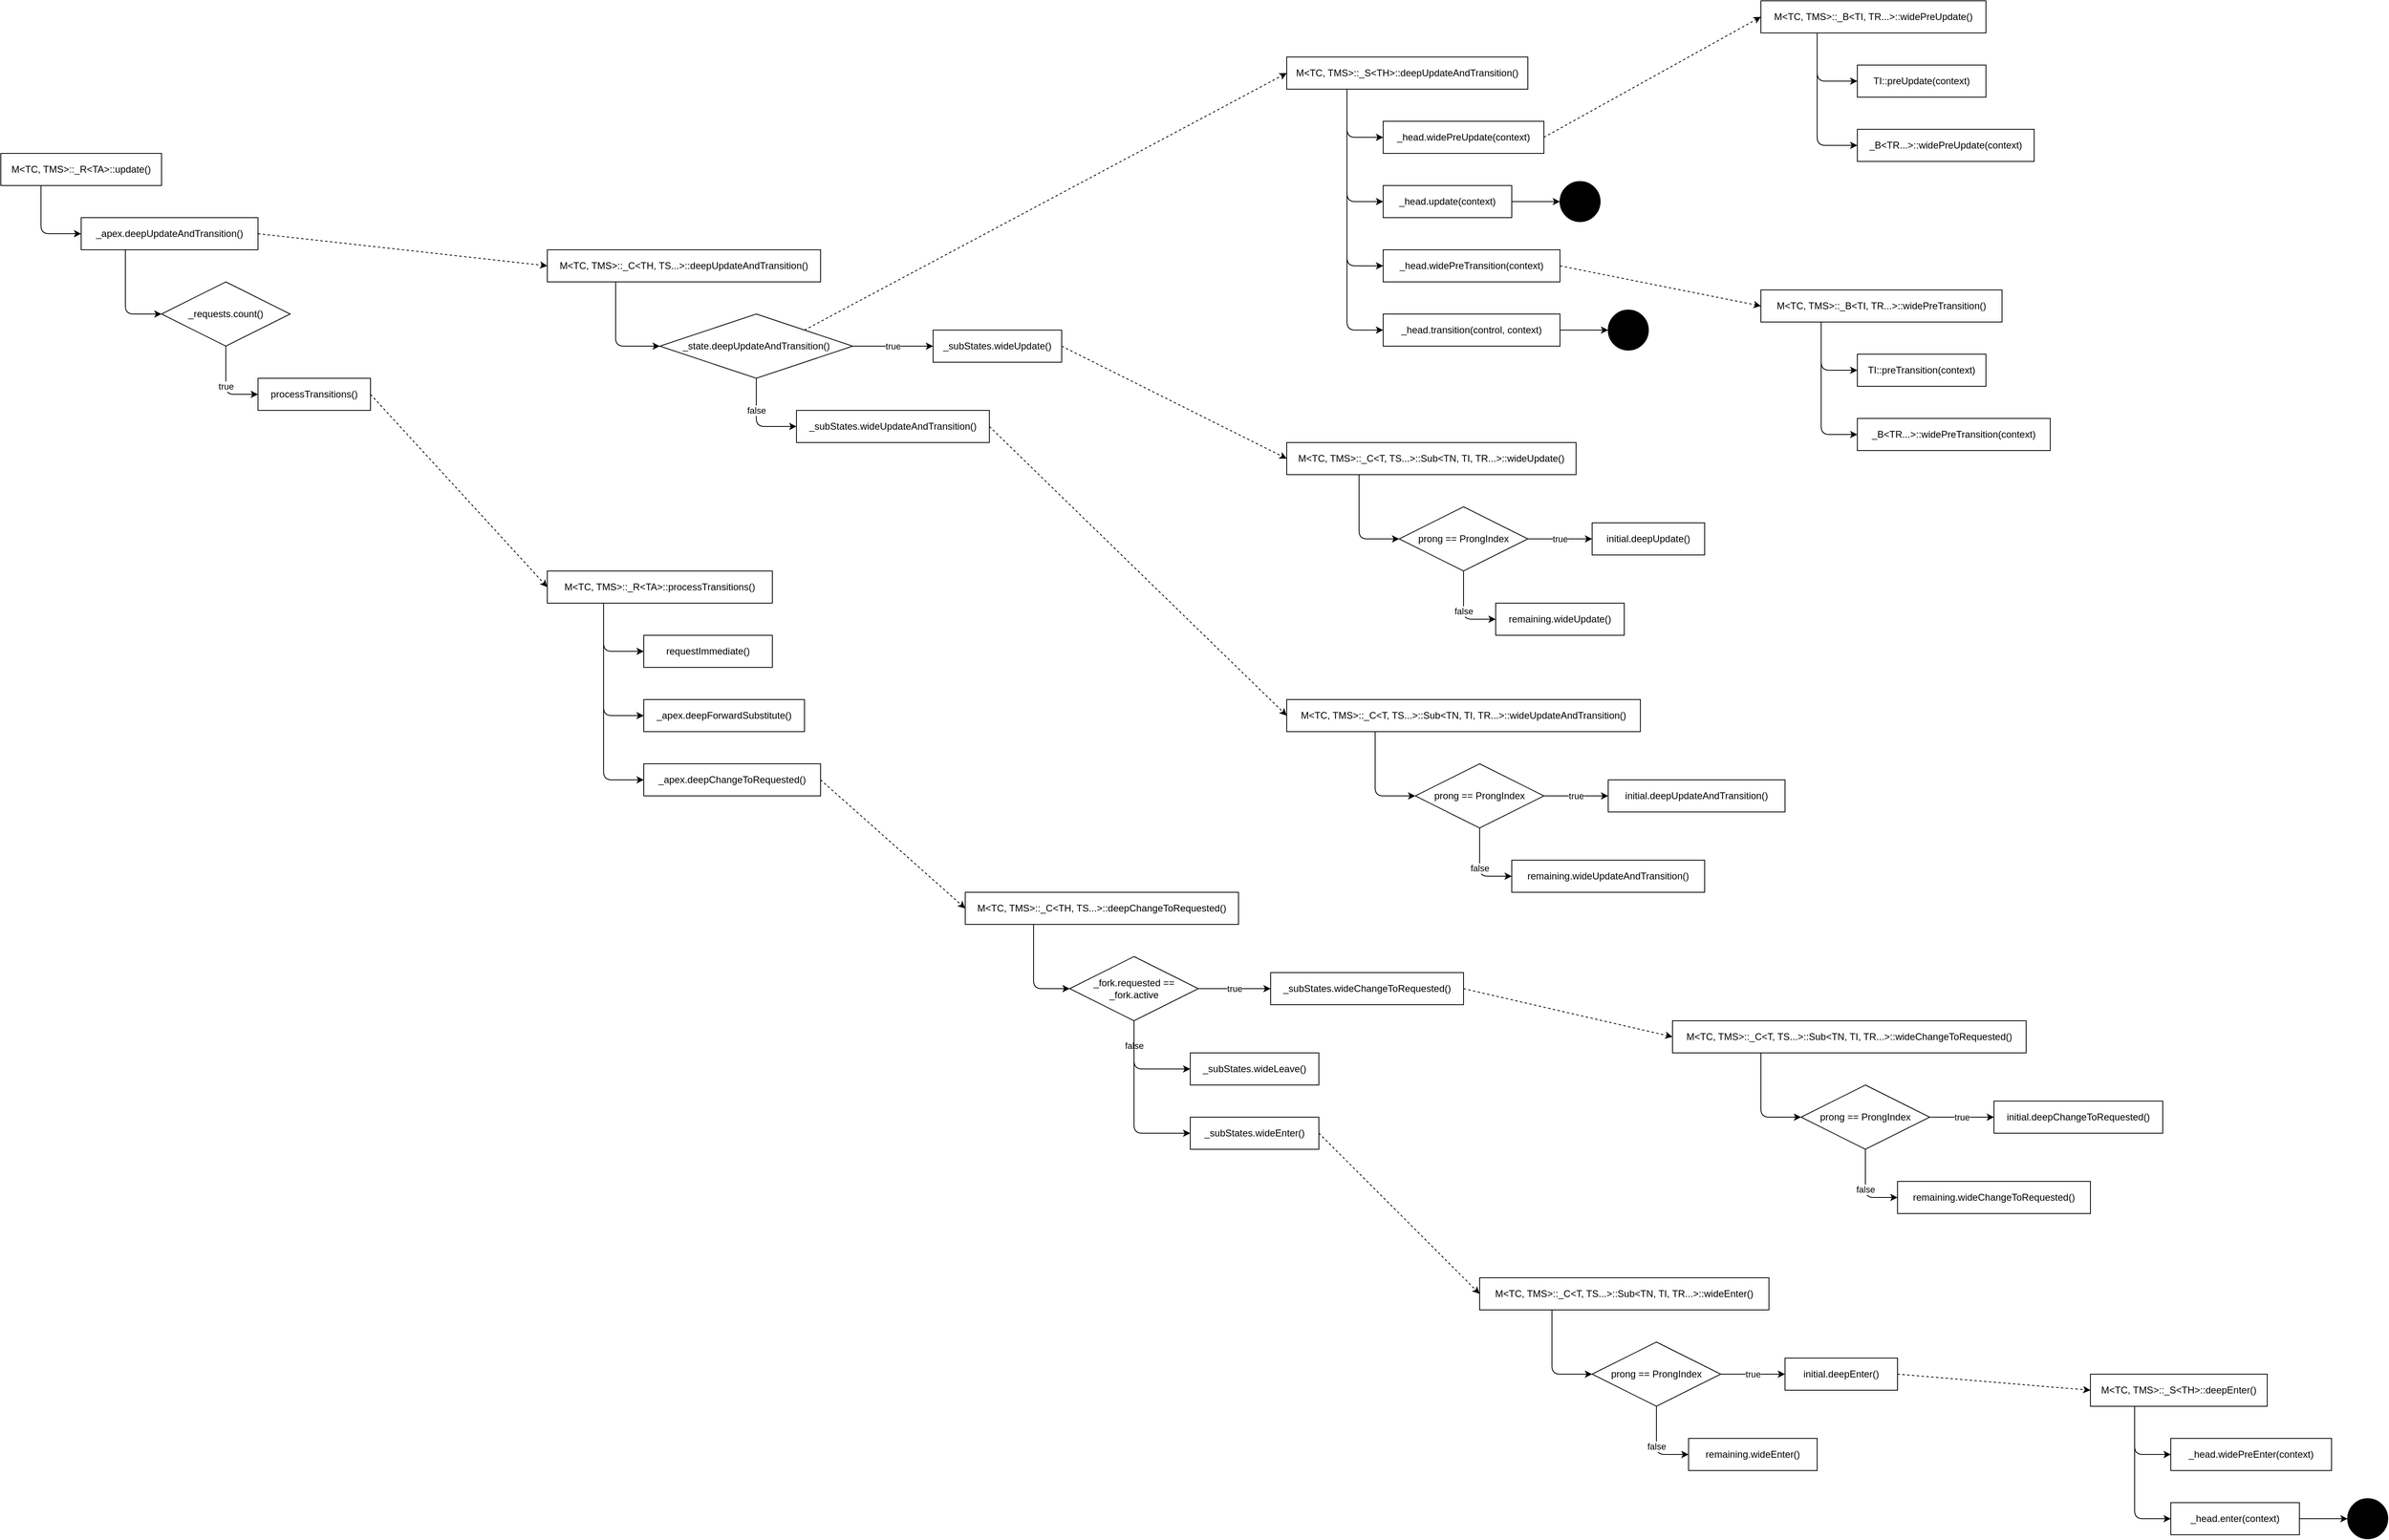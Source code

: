 <mxfile>
    <diagram id="JjKHXbfsi5SZyaeEA1-b" name="Page-1">
        <mxGraphModel dx="4660" dy="2020" grid="1" gridSize="10" guides="1" tooltips="1" connect="1" arrows="1" fold="1" page="0" pageScale="1" pageWidth="827" pageHeight="1169" math="0" shadow="0">
            <root>
                <mxCell id="0"/>
                <mxCell id="1" parent="0"/>
                <mxCell id="61" style="edgeStyle=orthogonalEdgeStyle;html=1;exitX=0.25;exitY=1;exitDx=0;exitDy=0;entryX=0;entryY=0.5;entryDx=0;entryDy=0;" edge="1" parent="1" source="2" target="60">
                    <mxGeometry relative="1" as="geometry"/>
                </mxCell>
                <mxCell id="2" value="M&amp;lt;TC, TMS&amp;gt;::_R&amp;lt;TA&amp;gt;::update()" style="rounded=0;whiteSpace=wrap;html=1;" vertex="1" parent="1">
                    <mxGeometry x="-800" y="200" width="200" height="40" as="geometry"/>
                </mxCell>
                <mxCell id="7" style="edgeStyle=orthogonalEdgeStyle;html=1;exitX=0.25;exitY=1;exitDx=0;exitDy=0;entryX=0;entryY=0.5;entryDx=0;entryDy=0;" edge="1" parent="1" source="3" target="6">
                    <mxGeometry relative="1" as="geometry"/>
                </mxCell>
                <mxCell id="3" value="M&amp;lt;TC, TMS&amp;gt;::_C&amp;lt;TH, TS...&amp;gt;::deepUpdateAndTransition()" style="rounded=0;whiteSpace=wrap;html=1;" vertex="1" parent="1">
                    <mxGeometry x="-120" y="320" width="340" height="40" as="geometry"/>
                </mxCell>
                <mxCell id="9" style="html=1;entryX=0;entryY=0.5;entryDx=0;entryDy=0;exitX=1;exitY=0;exitDx=0;exitDy=0;dashed=1" edge="1" parent="1" source="6" target="8">
                    <mxGeometry relative="1" as="geometry"/>
                </mxCell>
                <mxCell id="35" value="false" style="edgeStyle=orthogonalEdgeStyle;html=1;exitX=0.5;exitY=1;exitDx=0;exitDy=0;entryX=0;entryY=0.5;entryDx=0;entryDy=0;" edge="1" parent="1" source="6" target="34">
                    <mxGeometry x="-0.273" relative="1" as="geometry">
                        <mxPoint as="offset"/>
                    </mxGeometry>
                </mxCell>
                <mxCell id="37" value="true" style="edgeStyle=orthogonalEdgeStyle;html=1;entryX=0;entryY=0.5;entryDx=0;entryDy=0;" edge="1" parent="1" source="6" target="36">
                    <mxGeometry relative="1" as="geometry"/>
                </mxCell>
                <mxCell id="6" value="_state.deepUpdateAndTransition()" style="rhombus;whiteSpace=wrap;html=1;" vertex="1" parent="1">
                    <mxGeometry x="20" y="400" width="240" height="80" as="geometry"/>
                </mxCell>
                <mxCell id="17" style="edgeStyle=orthogonalEdgeStyle;html=1;exitX=0.25;exitY=1;exitDx=0;exitDy=0;entryX=0;entryY=0.5;entryDx=0;entryDy=0;" edge="1" parent="1" source="8" target="13">
                    <mxGeometry relative="1" as="geometry"/>
                </mxCell>
                <mxCell id="18" style="edgeStyle=orthogonalEdgeStyle;html=1;exitX=0.25;exitY=1;exitDx=0;exitDy=0;entryX=0;entryY=0.5;entryDx=0;entryDy=0;" edge="1" parent="1" source="8" target="14">
                    <mxGeometry relative="1" as="geometry"/>
                </mxCell>
                <mxCell id="19" style="edgeStyle=orthogonalEdgeStyle;html=1;exitX=0.25;exitY=1;exitDx=0;exitDy=0;entryX=0;entryY=0.5;entryDx=0;entryDy=0;" edge="1" parent="1" source="8" target="15">
                    <mxGeometry relative="1" as="geometry"/>
                </mxCell>
                <mxCell id="20" style="edgeStyle=orthogonalEdgeStyle;html=1;exitX=0.25;exitY=1;exitDx=0;exitDy=0;entryX=0;entryY=0.5;entryDx=0;entryDy=0;" edge="1" parent="1" source="8" target="16">
                    <mxGeometry relative="1" as="geometry"/>
                </mxCell>
                <mxCell id="8" value="M&amp;lt;TC, TMS&amp;gt;::_S&amp;lt;TH&amp;gt;::deepUpdateAndTransition()" style="rounded=0;whiteSpace=wrap;html=1;" vertex="1" parent="1">
                    <mxGeometry x="800" y="80" width="300" height="40" as="geometry"/>
                </mxCell>
                <mxCell id="13" value="_head.widePreUpdate(context)" style="rounded=0;whiteSpace=wrap;html=1;" vertex="1" parent="1">
                    <mxGeometry x="920" y="160" width="200" height="40" as="geometry"/>
                </mxCell>
                <mxCell id="55" style="edgeStyle=orthogonalEdgeStyle;html=1;entryX=0;entryY=0.5;entryDx=0;entryDy=0;" edge="1" parent="1" source="14" target="54">
                    <mxGeometry relative="1" as="geometry"/>
                </mxCell>
                <mxCell id="14" value="_head.update(context)" style="rounded=0;whiteSpace=wrap;html=1;" vertex="1" parent="1">
                    <mxGeometry x="920" y="240" width="160" height="40" as="geometry"/>
                </mxCell>
                <mxCell id="15" value="_head.widePreTransition(context)" style="rounded=0;whiteSpace=wrap;html=1;" vertex="1" parent="1">
                    <mxGeometry x="920" y="320" width="220" height="40" as="geometry"/>
                </mxCell>
                <mxCell id="16" value="_head.transition(control, context)" style="rounded=0;whiteSpace=wrap;html=1;" vertex="1" parent="1">
                    <mxGeometry x="920" y="400" width="220" height="40" as="geometry"/>
                </mxCell>
                <mxCell id="25" style="edgeStyle=orthogonalEdgeStyle;html=1;exitX=0.25;exitY=1;exitDx=0;exitDy=0;entryX=0;entryY=0.5;entryDx=0;entryDy=0;" edge="1" parent="1" source="21" target="23">
                    <mxGeometry relative="1" as="geometry"/>
                </mxCell>
                <mxCell id="26" style="edgeStyle=orthogonalEdgeStyle;html=1;exitX=0.25;exitY=1;exitDx=0;exitDy=0;entryX=0;entryY=0.5;entryDx=0;entryDy=0;" edge="1" parent="1" source="21" target="24">
                    <mxGeometry relative="1" as="geometry"/>
                </mxCell>
                <mxCell id="21" value="M&amp;lt;TC, TMS&amp;gt;::_B&amp;lt;TI, TR...&amp;gt;::widePreUpdate()" style="rounded=0;whiteSpace=wrap;html=1;" vertex="1" parent="1">
                    <mxGeometry x="1390" y="10" width="280" height="40" as="geometry"/>
                </mxCell>
                <mxCell id="22" style="html=1;entryX=0;entryY=0.5;entryDx=0;entryDy=0;exitX=1;exitY=0.5;exitDx=0;exitDy=0;dashed=1" edge="1" parent="1" source="13" target="21">
                    <mxGeometry relative="1" as="geometry">
                        <mxPoint x="1180" y="100" as="sourcePoint"/>
                        <mxPoint x="1400" y="160" as="targetPoint"/>
                    </mxGeometry>
                </mxCell>
                <mxCell id="23" value="TI::preUpdate(context)" style="rounded=0;whiteSpace=wrap;html=1;" vertex="1" parent="1">
                    <mxGeometry x="1510" y="90" width="160" height="40" as="geometry"/>
                </mxCell>
                <mxCell id="24" value="_B&amp;lt;TR...&amp;gt;::widePreUpdate(context)" style="rounded=0;whiteSpace=wrap;html=1;" vertex="1" parent="1">
                    <mxGeometry x="1510" y="170" width="220" height="40" as="geometry"/>
                </mxCell>
                <mxCell id="27" style="edgeStyle=orthogonalEdgeStyle;html=1;exitX=0.25;exitY=1;exitDx=0;exitDy=0;entryX=0;entryY=0.5;entryDx=0;entryDy=0;" edge="1" parent="1" source="29" target="30">
                    <mxGeometry relative="1" as="geometry"/>
                </mxCell>
                <mxCell id="28" style="edgeStyle=orthogonalEdgeStyle;html=1;exitX=0.25;exitY=1;exitDx=0;exitDy=0;entryX=0;entryY=0.5;entryDx=0;entryDy=0;" edge="1" parent="1" source="29" target="31">
                    <mxGeometry relative="1" as="geometry"/>
                </mxCell>
                <mxCell id="29" value="M&amp;lt;TC, TMS&amp;gt;::_B&amp;lt;TI, TR...&amp;gt;::widePreTransition()" style="rounded=0;whiteSpace=wrap;html=1;" vertex="1" parent="1">
                    <mxGeometry x="1390" y="370" width="300" height="40" as="geometry"/>
                </mxCell>
                <mxCell id="30" value="TI::preTransition(context)" style="rounded=0;whiteSpace=wrap;html=1;" vertex="1" parent="1">
                    <mxGeometry x="1510" y="450" width="160" height="40" as="geometry"/>
                </mxCell>
                <mxCell id="31" value="_B&amp;lt;TR...&amp;gt;::widePreTransition(context)" style="rounded=0;whiteSpace=wrap;html=1;" vertex="1" parent="1">
                    <mxGeometry x="1510" y="530" width="240" height="40" as="geometry"/>
                </mxCell>
                <mxCell id="32" style="html=1;entryX=0;entryY=0.5;entryDx=0;entryDy=0;exitX=1;exitY=0.5;exitDx=0;exitDy=0;dashed=1" edge="1" parent="1" source="15" target="29">
                    <mxGeometry relative="1" as="geometry">
                        <mxPoint x="1120" y="280" as="sourcePoint"/>
                        <mxPoint x="1400" as="targetPoint"/>
                    </mxGeometry>
                </mxCell>
                <mxCell id="34" value="_subStates.wideUpdateAndTransition()" style="rounded=0;whiteSpace=wrap;html=1;" vertex="1" parent="1">
                    <mxGeometry x="190" y="520" width="240" height="40" as="geometry"/>
                </mxCell>
                <mxCell id="36" value="_subStates.wideUpdate()" style="rounded=0;whiteSpace=wrap;html=1;" vertex="1" parent="1">
                    <mxGeometry x="360" y="420" width="160" height="40" as="geometry"/>
                </mxCell>
                <mxCell id="53" style="edgeStyle=orthogonalEdgeStyle;html=1;exitX=0.25;exitY=1;exitDx=0;exitDy=0;entryX=0;entryY=0.5;entryDx=0;entryDy=0;" edge="1" parent="1" source="38" target="50">
                    <mxGeometry relative="1" as="geometry"/>
                </mxCell>
                <mxCell id="38" value="M&amp;lt;TC, TMS&amp;gt;::_C&amp;lt;T, TS...&amp;gt;::Sub&amp;lt;TN, TI, TR...&amp;gt;::wideUpdate()" style="rounded=0;whiteSpace=wrap;html=1;" vertex="1" parent="1">
                    <mxGeometry x="800" y="560" width="360" height="40" as="geometry"/>
                </mxCell>
                <mxCell id="39" style="html=1;entryX=0;entryY=0.5;entryDx=0;entryDy=0;exitX=1;exitY=0.5;exitDx=0;exitDy=0;dashed=1" edge="1" parent="1" source="36" target="38">
                    <mxGeometry relative="1" as="geometry">
                        <mxPoint x="210" y="430" as="sourcePoint"/>
                        <mxPoint x="810" y="110" as="targetPoint"/>
                    </mxGeometry>
                </mxCell>
                <mxCell id="43" style="edgeStyle=orthogonalEdgeStyle;html=1;exitX=0.25;exitY=1;exitDx=0;exitDy=0;entryX=0;entryY=0.5;entryDx=0;entryDy=0;" edge="1" parent="1" source="40" target="42">
                    <mxGeometry relative="1" as="geometry"/>
                </mxCell>
                <mxCell id="40" value="M&amp;lt;TC, TMS&amp;gt;::_C&amp;lt;T, TS...&amp;gt;::Sub&amp;lt;TN, TI, TR...&amp;gt;::wideUpdateAndTransition()" style="rounded=0;whiteSpace=wrap;html=1;" vertex="1" parent="1">
                    <mxGeometry x="800" y="880" width="440" height="40" as="geometry"/>
                </mxCell>
                <mxCell id="41" style="html=1;entryX=0;entryY=0.5;entryDx=0;entryDy=0;exitX=1;exitY=0.5;exitDx=0;exitDy=0;dashed=1" edge="1" parent="1" source="34" target="40">
                    <mxGeometry relative="1" as="geometry">
                        <mxPoint x="530" y="450" as="sourcePoint"/>
                        <mxPoint x="810" y="590" as="targetPoint"/>
                    </mxGeometry>
                </mxCell>
                <mxCell id="45" value="true" style="edgeStyle=orthogonalEdgeStyle;html=1;exitX=1;exitY=0.5;exitDx=0;exitDy=0;" edge="1" parent="1" source="42" target="44">
                    <mxGeometry relative="1" as="geometry"/>
                </mxCell>
                <mxCell id="47" value="false" style="edgeStyle=orthogonalEdgeStyle;html=1;exitX=0.5;exitY=1;exitDx=0;exitDy=0;entryX=0;entryY=0.5;entryDx=0;entryDy=0;" edge="1" parent="1" source="42" target="46">
                    <mxGeometry relative="1" as="geometry"/>
                </mxCell>
                <mxCell id="42" value="prong == ProngIndex" style="rhombus;whiteSpace=wrap;html=1;" vertex="1" parent="1">
                    <mxGeometry x="960" y="960" width="160" height="80" as="geometry"/>
                </mxCell>
                <mxCell id="44" value="initial.deepUpdateAndTransition()" style="rounded=0;whiteSpace=wrap;html=1;" vertex="1" parent="1">
                    <mxGeometry x="1200" y="980" width="220" height="40" as="geometry"/>
                </mxCell>
                <mxCell id="46" value="remaining.wideUpdateAndTransition()" style="rounded=0;whiteSpace=wrap;html=1;" vertex="1" parent="1">
                    <mxGeometry x="1080" y="1080" width="240" height="40" as="geometry"/>
                </mxCell>
                <mxCell id="48" value="true" style="edgeStyle=orthogonalEdgeStyle;html=1;exitX=1;exitY=0.5;exitDx=0;exitDy=0;" edge="1" parent="1" source="50" target="51">
                    <mxGeometry relative="1" as="geometry"/>
                </mxCell>
                <mxCell id="49" value="false" style="edgeStyle=orthogonalEdgeStyle;html=1;exitX=0.5;exitY=1;exitDx=0;exitDy=0;entryX=0;entryY=0.5;entryDx=0;entryDy=0;" edge="1" parent="1" source="50" target="52">
                    <mxGeometry relative="1" as="geometry"/>
                </mxCell>
                <mxCell id="50" value="prong == ProngIndex" style="rhombus;whiteSpace=wrap;html=1;" vertex="1" parent="1">
                    <mxGeometry x="940" y="640" width="160" height="80" as="geometry"/>
                </mxCell>
                <mxCell id="51" value="initial.deepUpdate()" style="rounded=0;whiteSpace=wrap;html=1;" vertex="1" parent="1">
                    <mxGeometry x="1180" y="660" width="140" height="40" as="geometry"/>
                </mxCell>
                <mxCell id="52" value="remaining.wideUpdate()" style="rounded=0;whiteSpace=wrap;html=1;" vertex="1" parent="1">
                    <mxGeometry x="1060" y="760" width="160" height="40" as="geometry"/>
                </mxCell>
                <mxCell id="54" value="" style="ellipse;whiteSpace=wrap;html=1;aspect=fixed;fillColor=#000000;" vertex="1" parent="1">
                    <mxGeometry x="1140" y="235" width="50" height="50" as="geometry"/>
                </mxCell>
                <mxCell id="56" style="edgeStyle=orthogonalEdgeStyle;html=1;entryX=0;entryY=0.5;entryDx=0;entryDy=0;" edge="1" parent="1" target="57" source="16">
                    <mxGeometry relative="1" as="geometry">
                        <mxPoint x="1140" y="420" as="sourcePoint"/>
                    </mxGeometry>
                </mxCell>
                <mxCell id="57" value="" style="ellipse;whiteSpace=wrap;html=1;aspect=fixed;fillColor=#000000;" vertex="1" parent="1">
                    <mxGeometry x="1200" y="395" width="50" height="50" as="geometry"/>
                </mxCell>
                <mxCell id="64" style="edgeStyle=orthogonalEdgeStyle;html=1;exitX=0.25;exitY=1;exitDx=0;exitDy=0;entryX=0;entryY=0.5;entryDx=0;entryDy=0;" edge="1" parent="1" source="60" target="63">
                    <mxGeometry relative="1" as="geometry"/>
                </mxCell>
                <mxCell id="60" value="_apex.deepUpdateAndTransition()" style="rounded=0;whiteSpace=wrap;html=1;" vertex="1" parent="1">
                    <mxGeometry x="-700" y="280" width="220" height="40" as="geometry"/>
                </mxCell>
                <mxCell id="62" style="html=1;entryX=0;entryY=0.5;entryDx=0;entryDy=0;exitX=1;exitY=0.5;exitDx=0;exitDy=0;dashed=1" edge="1" parent="1" source="60" target="3">
                    <mxGeometry relative="1" as="geometry">
                        <mxPoint x="-380" y="410" as="sourcePoint"/>
                        <mxPoint x="-100" y="550" as="targetPoint"/>
                    </mxGeometry>
                </mxCell>
                <mxCell id="66" value="true" style="edgeStyle=orthogonalEdgeStyle;html=1;entryX=0;entryY=0.5;entryDx=0;entryDy=0;exitX=0.5;exitY=1;exitDx=0;exitDy=0;" edge="1" parent="1" source="63" target="65">
                    <mxGeometry relative="1" as="geometry">
                        <mxPoint x="-490" y="460" as="sourcePoint"/>
                    </mxGeometry>
                </mxCell>
                <mxCell id="63" value="_requests.count()" style="rhombus;whiteSpace=wrap;html=1;" vertex="1" parent="1">
                    <mxGeometry x="-600" y="360" width="160" height="80" as="geometry"/>
                </mxCell>
                <mxCell id="65" value="processTransitions()" style="rounded=0;whiteSpace=wrap;html=1;" vertex="1" parent="1">
                    <mxGeometry x="-480" y="480" width="140" height="40" as="geometry"/>
                </mxCell>
                <mxCell id="70" style="edgeStyle=orthogonalEdgeStyle;html=1;exitX=0.25;exitY=1;exitDx=0;exitDy=0;entryX=0;entryY=0.5;entryDx=0;entryDy=0;" edge="1" parent="1" source="67" target="69">
                    <mxGeometry relative="1" as="geometry"/>
                </mxCell>
                <mxCell id="72" style="edgeStyle=orthogonalEdgeStyle;html=1;exitX=0.25;exitY=1;exitDx=0;exitDy=0;entryX=0;entryY=0.5;entryDx=0;entryDy=0;" edge="1" parent="1" source="67" target="71">
                    <mxGeometry relative="1" as="geometry"/>
                </mxCell>
                <mxCell id="74" style="edgeStyle=orthogonalEdgeStyle;html=1;exitX=0.25;exitY=1;exitDx=0;exitDy=0;entryX=0;entryY=0.5;entryDx=0;entryDy=0;" edge="1" parent="1" source="67" target="73">
                    <mxGeometry relative="1" as="geometry"/>
                </mxCell>
                <mxCell id="67" value="M&amp;lt;TC, TMS&amp;gt;::_R&amp;lt;TA&amp;gt;::processTransitions()" style="rounded=0;whiteSpace=wrap;html=1;" vertex="1" parent="1">
                    <mxGeometry x="-120" y="720" width="280" height="40" as="geometry"/>
                </mxCell>
                <mxCell id="68" style="html=1;entryX=0;entryY=0.5;entryDx=0;entryDy=0;exitX=1;exitY=0.5;exitDx=0;exitDy=0;dashed=1" edge="1" parent="1" source="65" target="67">
                    <mxGeometry relative="1" as="geometry">
                        <mxPoint x="-340" y="560" as="sourcePoint"/>
                        <mxPoint x="20" y="600" as="targetPoint"/>
                    </mxGeometry>
                </mxCell>
                <mxCell id="69" value="requestImmediate()" style="rounded=0;whiteSpace=wrap;html=1;" vertex="1" parent="1">
                    <mxGeometry y="800" width="160" height="40" as="geometry"/>
                </mxCell>
                <mxCell id="71" value="_apex.deepForwardSubstitute()" style="rounded=0;whiteSpace=wrap;html=1;" vertex="1" parent="1">
                    <mxGeometry y="880" width="200" height="40" as="geometry"/>
                </mxCell>
                <mxCell id="73" value="_apex.deepChangeToRequested()" style="rounded=0;whiteSpace=wrap;html=1;" vertex="1" parent="1">
                    <mxGeometry y="960" width="220" height="40" as="geometry"/>
                </mxCell>
                <mxCell id="89" style="edgeStyle=orthogonalEdgeStyle;html=1;exitX=0.25;exitY=1;exitDx=0;exitDy=0;entryX=0;entryY=0.5;entryDx=0;entryDy=0;" edge="1" parent="1" source="75" target="88">
                    <mxGeometry relative="1" as="geometry"/>
                </mxCell>
                <mxCell id="75" value="M&amp;lt;TC, TMS&amp;gt;::_C&amp;lt;TH, TS...&amp;gt;::deepChangeToRequested()" style="rounded=0;whiteSpace=wrap;html=1;" vertex="1" parent="1">
                    <mxGeometry x="400" y="1120" width="340" height="40" as="geometry"/>
                </mxCell>
                <mxCell id="76" style="html=1;entryX=0;entryY=0.5;entryDx=0;entryDy=0;exitX=1;exitY=0.5;exitDx=0;exitDy=0;dashed=1" edge="1" parent="1" source="73" target="75">
                    <mxGeometry relative="1" as="geometry">
                        <mxPoint x="440" y="550" as="sourcePoint"/>
                        <mxPoint x="810" y="910" as="targetPoint"/>
                    </mxGeometry>
                </mxCell>
                <mxCell id="77" value="_subStates.wideChangeToRequested()" style="rounded=0;whiteSpace=wrap;html=1;" vertex="1" parent="1">
                    <mxGeometry x="780" y="1220" width="240" height="40" as="geometry"/>
                </mxCell>
                <mxCell id="87" style="edgeStyle=orthogonalEdgeStyle;html=1;exitX=0.25;exitY=1;exitDx=0;exitDy=0;entryX=0;entryY=0.5;entryDx=0;entryDy=0;" edge="1" parent="1" source="80" target="84">
                    <mxGeometry relative="1" as="geometry"/>
                </mxCell>
                <mxCell id="80" value="M&amp;lt;TC, TMS&amp;gt;::_C&amp;lt;T, TS...&amp;gt;::Sub&amp;lt;TN, TI, TR...&amp;gt;::wideChangeToRequested()" style="rounded=0;whiteSpace=wrap;html=1;" vertex="1" parent="1">
                    <mxGeometry x="1280" y="1280" width="440" height="40" as="geometry"/>
                </mxCell>
                <mxCell id="81" style="html=1;exitX=1;exitY=0.5;exitDx=0;exitDy=0;dashed=1;entryX=0;entryY=0.5;entryDx=0;entryDy=0;" edge="1" parent="1" source="77" target="80">
                    <mxGeometry relative="1" as="geometry">
                        <mxPoint x="935" y="1100" as="sourcePoint"/>
                        <mxPoint x="1325" y="1580" as="targetPoint"/>
                    </mxGeometry>
                </mxCell>
                <mxCell id="82" value="true" style="edgeStyle=orthogonalEdgeStyle;html=1;exitX=1;exitY=0.5;exitDx=0;exitDy=0;" edge="1" source="84" target="85" parent="1">
                    <mxGeometry relative="1" as="geometry"/>
                </mxCell>
                <mxCell id="83" value="false" style="edgeStyle=orthogonalEdgeStyle;html=1;exitX=0.5;exitY=1;exitDx=0;exitDy=0;entryX=0;entryY=0.5;entryDx=0;entryDy=0;" edge="1" source="84" target="86" parent="1">
                    <mxGeometry relative="1" as="geometry"/>
                </mxCell>
                <mxCell id="84" value="prong == ProngIndex" style="rhombus;whiteSpace=wrap;html=1;" vertex="1" parent="1">
                    <mxGeometry x="1440" y="1360" width="160" height="80" as="geometry"/>
                </mxCell>
                <mxCell id="85" value="initial.deepChangeToRequested()" style="rounded=0;whiteSpace=wrap;html=1;" vertex="1" parent="1">
                    <mxGeometry x="1680" y="1380" width="210" height="40" as="geometry"/>
                </mxCell>
                <mxCell id="86" value="remaining.wideChangeToRequested()" style="rounded=0;whiteSpace=wrap;html=1;" vertex="1" parent="1">
                    <mxGeometry x="1560" y="1480" width="240" height="40" as="geometry"/>
                </mxCell>
                <mxCell id="90" value="true" style="edgeStyle=orthogonalEdgeStyle;html=1;" edge="1" parent="1" source="88" target="77">
                    <mxGeometry relative="1" as="geometry"/>
                </mxCell>
                <mxCell id="92" value="false" style="edgeStyle=orthogonalEdgeStyle;html=1;exitX=0.5;exitY=1;exitDx=0;exitDy=0;entryX=0;entryY=0.5;entryDx=0;entryDy=0;" edge="1" parent="1" source="88" target="91">
                    <mxGeometry x="-0.529" relative="1" as="geometry">
                        <mxPoint as="offset"/>
                    </mxGeometry>
                </mxCell>
                <mxCell id="94" style="edgeStyle=orthogonalEdgeStyle;html=1;exitX=0.5;exitY=1;exitDx=0;exitDy=0;entryX=0;entryY=0.5;entryDx=0;entryDy=0;" edge="1" parent="1" source="88" target="93">
                    <mxGeometry relative="1" as="geometry"/>
                </mxCell>
                <mxCell id="88" value="_fork.requested == _fork.active" style="rhombus;whiteSpace=wrap;html=1;" vertex="1" parent="1">
                    <mxGeometry x="530" y="1200" width="160" height="80" as="geometry"/>
                </mxCell>
                <mxCell id="91" value="_subStates.wideLeave()" style="rounded=0;whiteSpace=wrap;html=1;" vertex="1" parent="1">
                    <mxGeometry x="680" y="1320" width="160" height="40" as="geometry"/>
                </mxCell>
                <mxCell id="93" value="_subStates.wideEnter()" style="rounded=0;whiteSpace=wrap;html=1;" vertex="1" parent="1">
                    <mxGeometry x="680" y="1400" width="160" height="40" as="geometry"/>
                </mxCell>
                <mxCell id="102" style="edgeStyle=orthogonalEdgeStyle;html=1;exitX=0.25;exitY=1;exitDx=0;exitDy=0;entryX=0;entryY=0.5;entryDx=0;entryDy=0;" edge="1" parent="1" source="95" target="99">
                    <mxGeometry relative="1" as="geometry"/>
                </mxCell>
                <mxCell id="95" value="M&amp;lt;TC, TMS&amp;gt;::_C&amp;lt;T, TS...&amp;gt;::Sub&amp;lt;TN, TI, TR...&amp;gt;::wideEnter()" style="rounded=0;whiteSpace=wrap;html=1;" vertex="1" parent="1">
                    <mxGeometry x="1040" y="1600" width="360" height="40" as="geometry"/>
                </mxCell>
                <mxCell id="96" style="html=1;exitX=1;exitY=0.5;exitDx=0;exitDy=0;dashed=1;entryX=0;entryY=0.5;entryDx=0;entryDy=0;" edge="1" parent="1" source="93" target="95">
                    <mxGeometry relative="1" as="geometry">
                        <mxPoint x="1030" y="1250" as="sourcePoint"/>
                        <mxPoint x="1290" y="1310" as="targetPoint"/>
                    </mxGeometry>
                </mxCell>
                <mxCell id="97" value="true" style="edgeStyle=orthogonalEdgeStyle;html=1;exitX=1;exitY=0.5;exitDx=0;exitDy=0;" edge="1" parent="1" source="99" target="100">
                    <mxGeometry relative="1" as="geometry"/>
                </mxCell>
                <mxCell id="98" value="false" style="edgeStyle=orthogonalEdgeStyle;html=1;exitX=0.5;exitY=1;exitDx=0;exitDy=0;entryX=0;entryY=0.5;entryDx=0;entryDy=0;" edge="1" parent="1" source="99" target="101">
                    <mxGeometry relative="1" as="geometry"/>
                </mxCell>
                <mxCell id="99" value="prong == ProngIndex" style="rhombus;whiteSpace=wrap;html=1;" vertex="1" parent="1">
                    <mxGeometry x="1180" y="1680" width="160" height="80" as="geometry"/>
                </mxCell>
                <mxCell id="100" value="initial.deepEnter()" style="rounded=0;whiteSpace=wrap;html=1;" vertex="1" parent="1">
                    <mxGeometry x="1420" y="1700" width="140" height="40" as="geometry"/>
                </mxCell>
                <mxCell id="101" value="remaining.wideEnter()" style="rounded=0;whiteSpace=wrap;html=1;" vertex="1" parent="1">
                    <mxGeometry x="1300" y="1800" width="160" height="40" as="geometry"/>
                </mxCell>
                <mxCell id="109" style="edgeStyle=orthogonalEdgeStyle;html=1;exitX=0.25;exitY=1;exitDx=0;exitDy=0;entryX=0;entryY=0.5;entryDx=0;entryDy=0;" edge="1" parent="1" source="103" target="105">
                    <mxGeometry relative="1" as="geometry"/>
                </mxCell>
                <mxCell id="110" style="edgeStyle=orthogonalEdgeStyle;html=1;exitX=0.25;exitY=1;exitDx=0;exitDy=0;entryX=0;entryY=0.5;entryDx=0;entryDy=0;" edge="1" parent="1" source="103" target="107">
                    <mxGeometry relative="1" as="geometry"/>
                </mxCell>
                <mxCell id="103" value="M&amp;lt;TC, TMS&amp;gt;::_S&amp;lt;TH&amp;gt;::deepEnter()" style="rounded=0;whiteSpace=wrap;html=1;" vertex="1" parent="1">
                    <mxGeometry x="1800" y="1720" width="220" height="40" as="geometry"/>
                </mxCell>
                <mxCell id="104" style="html=1;exitX=1;exitY=0.5;exitDx=0;exitDy=0;dashed=1;entryX=0;entryY=0.5;entryDx=0;entryDy=0;" edge="1" parent="1" source="100" target="103">
                    <mxGeometry relative="1" as="geometry">
                        <mxPoint x="1560" y="1780" as="sourcePoint"/>
                        <mxPoint x="1820" y="1840" as="targetPoint"/>
                    </mxGeometry>
                </mxCell>
                <mxCell id="105" value="_head.widePreEnter(context)" style="rounded=0;whiteSpace=wrap;html=1;" vertex="1" parent="1">
                    <mxGeometry x="1900" y="1800" width="200" height="40" as="geometry"/>
                </mxCell>
                <mxCell id="106" style="edgeStyle=orthogonalEdgeStyle;html=1;entryX=0;entryY=0.5;entryDx=0;entryDy=0;" edge="1" source="107" target="108" parent="1">
                    <mxGeometry relative="1" as="geometry"/>
                </mxCell>
                <mxCell id="107" value="_head.enter(context)" style="rounded=0;whiteSpace=wrap;html=1;" vertex="1" parent="1">
                    <mxGeometry x="1900" y="1880" width="160" height="40" as="geometry"/>
                </mxCell>
                <mxCell id="108" value="" style="ellipse;whiteSpace=wrap;html=1;aspect=fixed;fillColor=#000000;" vertex="1" parent="1">
                    <mxGeometry x="2120" y="1875" width="50" height="50" as="geometry"/>
                </mxCell>
            </root>
        </mxGraphModel>
    </diagram>
</mxfile>